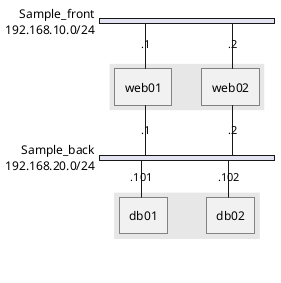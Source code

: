 @startuml
nwdiag {
  network Sample_front {
	address = "192.168.10.0/24";

	// define group
	group web {
	  web01 [address = ".1"];
	  web02 [address = ".2"];
	}
  }
  network Sample_back {
	address = "192.168.20.0/24";
	web01 [address = ".1"];
	web02 [address = ".2"];
	db01 [address = ".101"];
	db02 [address = ".102"];

	// define network using defined nodes
	group db {
	  db01;
	  db02;
	}
  }
}
@enduml

